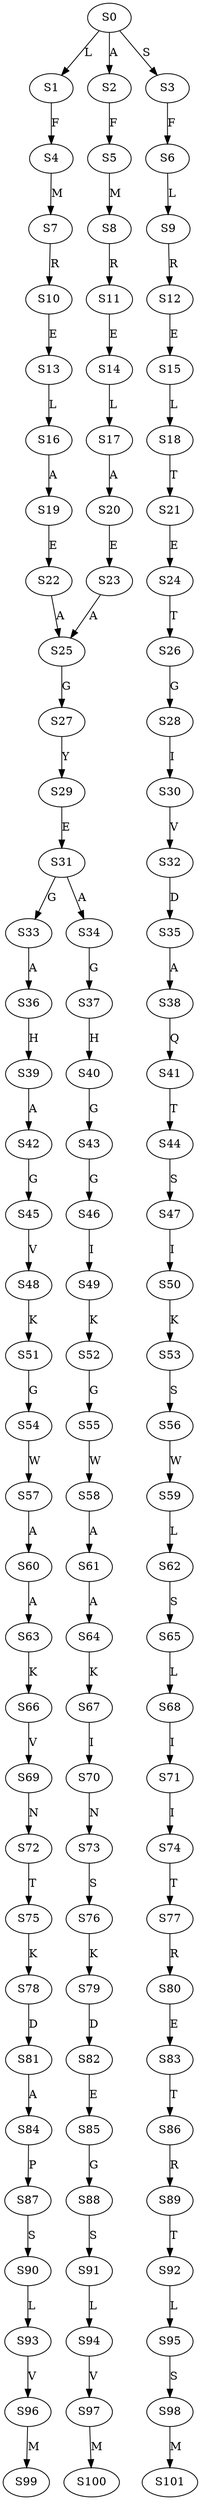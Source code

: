 strict digraph  {
	S0 -> S1 [ label = L ];
	S0 -> S2 [ label = A ];
	S0 -> S3 [ label = S ];
	S1 -> S4 [ label = F ];
	S2 -> S5 [ label = F ];
	S3 -> S6 [ label = F ];
	S4 -> S7 [ label = M ];
	S5 -> S8 [ label = M ];
	S6 -> S9 [ label = L ];
	S7 -> S10 [ label = R ];
	S8 -> S11 [ label = R ];
	S9 -> S12 [ label = R ];
	S10 -> S13 [ label = E ];
	S11 -> S14 [ label = E ];
	S12 -> S15 [ label = E ];
	S13 -> S16 [ label = L ];
	S14 -> S17 [ label = L ];
	S15 -> S18 [ label = L ];
	S16 -> S19 [ label = A ];
	S17 -> S20 [ label = A ];
	S18 -> S21 [ label = T ];
	S19 -> S22 [ label = E ];
	S20 -> S23 [ label = E ];
	S21 -> S24 [ label = E ];
	S22 -> S25 [ label = A ];
	S23 -> S25 [ label = A ];
	S24 -> S26 [ label = T ];
	S25 -> S27 [ label = G ];
	S26 -> S28 [ label = G ];
	S27 -> S29 [ label = Y ];
	S28 -> S30 [ label = I ];
	S29 -> S31 [ label = E ];
	S30 -> S32 [ label = V ];
	S31 -> S33 [ label = G ];
	S31 -> S34 [ label = A ];
	S32 -> S35 [ label = D ];
	S33 -> S36 [ label = A ];
	S34 -> S37 [ label = G ];
	S35 -> S38 [ label = A ];
	S36 -> S39 [ label = H ];
	S37 -> S40 [ label = H ];
	S38 -> S41 [ label = Q ];
	S39 -> S42 [ label = A ];
	S40 -> S43 [ label = G ];
	S41 -> S44 [ label = T ];
	S42 -> S45 [ label = G ];
	S43 -> S46 [ label = G ];
	S44 -> S47 [ label = S ];
	S45 -> S48 [ label = V ];
	S46 -> S49 [ label = I ];
	S47 -> S50 [ label = I ];
	S48 -> S51 [ label = K ];
	S49 -> S52 [ label = K ];
	S50 -> S53 [ label = K ];
	S51 -> S54 [ label = G ];
	S52 -> S55 [ label = G ];
	S53 -> S56 [ label = S ];
	S54 -> S57 [ label = W ];
	S55 -> S58 [ label = W ];
	S56 -> S59 [ label = W ];
	S57 -> S60 [ label = A ];
	S58 -> S61 [ label = A ];
	S59 -> S62 [ label = L ];
	S60 -> S63 [ label = A ];
	S61 -> S64 [ label = A ];
	S62 -> S65 [ label = S ];
	S63 -> S66 [ label = K ];
	S64 -> S67 [ label = K ];
	S65 -> S68 [ label = L ];
	S66 -> S69 [ label = V ];
	S67 -> S70 [ label = I ];
	S68 -> S71 [ label = I ];
	S69 -> S72 [ label = N ];
	S70 -> S73 [ label = N ];
	S71 -> S74 [ label = I ];
	S72 -> S75 [ label = T ];
	S73 -> S76 [ label = S ];
	S74 -> S77 [ label = T ];
	S75 -> S78 [ label = K ];
	S76 -> S79 [ label = K ];
	S77 -> S80 [ label = R ];
	S78 -> S81 [ label = D ];
	S79 -> S82 [ label = D ];
	S80 -> S83 [ label = E ];
	S81 -> S84 [ label = A ];
	S82 -> S85 [ label = E ];
	S83 -> S86 [ label = T ];
	S84 -> S87 [ label = P ];
	S85 -> S88 [ label = G ];
	S86 -> S89 [ label = R ];
	S87 -> S90 [ label = S ];
	S88 -> S91 [ label = S ];
	S89 -> S92 [ label = T ];
	S90 -> S93 [ label = L ];
	S91 -> S94 [ label = L ];
	S92 -> S95 [ label = L ];
	S93 -> S96 [ label = V ];
	S94 -> S97 [ label = V ];
	S95 -> S98 [ label = S ];
	S96 -> S99 [ label = M ];
	S97 -> S100 [ label = M ];
	S98 -> S101 [ label = M ];
}
